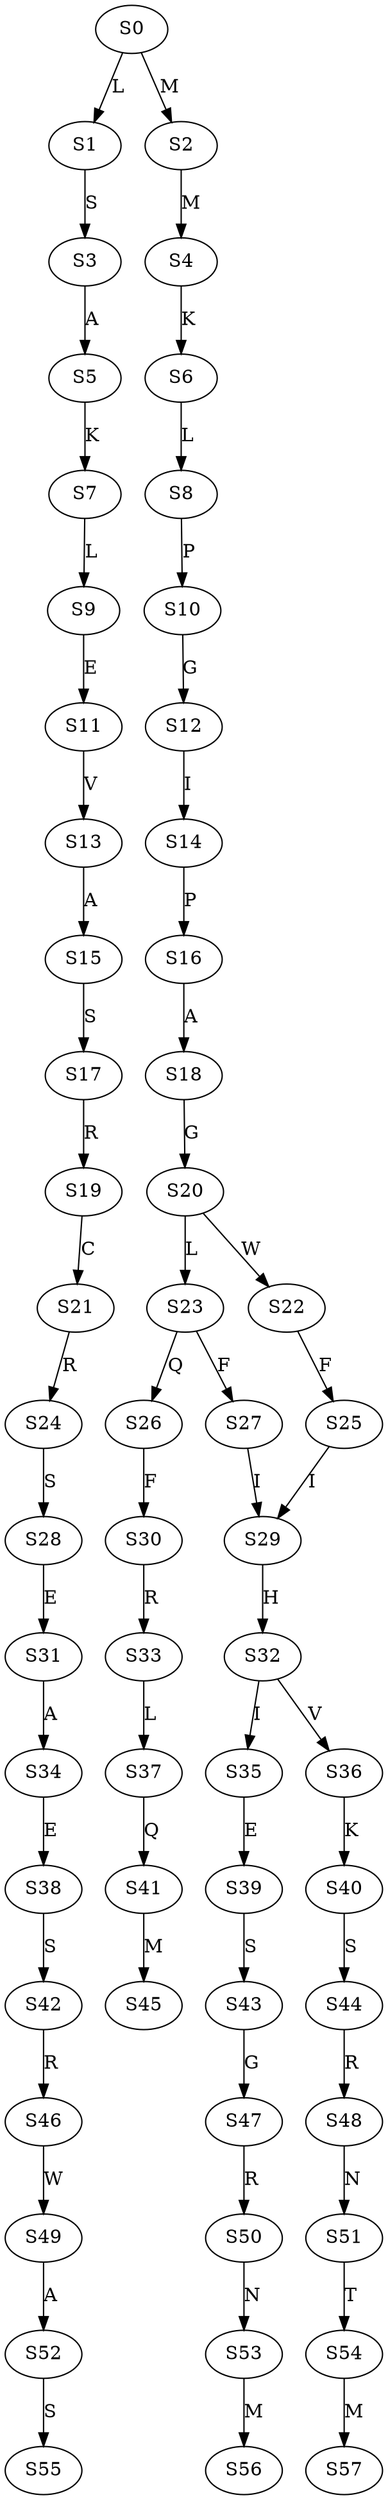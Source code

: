 strict digraph  {
	S0 -> S1 [ label = L ];
	S0 -> S2 [ label = M ];
	S1 -> S3 [ label = S ];
	S2 -> S4 [ label = M ];
	S3 -> S5 [ label = A ];
	S4 -> S6 [ label = K ];
	S5 -> S7 [ label = K ];
	S6 -> S8 [ label = L ];
	S7 -> S9 [ label = L ];
	S8 -> S10 [ label = P ];
	S9 -> S11 [ label = E ];
	S10 -> S12 [ label = G ];
	S11 -> S13 [ label = V ];
	S12 -> S14 [ label = I ];
	S13 -> S15 [ label = A ];
	S14 -> S16 [ label = P ];
	S15 -> S17 [ label = S ];
	S16 -> S18 [ label = A ];
	S17 -> S19 [ label = R ];
	S18 -> S20 [ label = G ];
	S19 -> S21 [ label = C ];
	S20 -> S22 [ label = W ];
	S20 -> S23 [ label = L ];
	S21 -> S24 [ label = R ];
	S22 -> S25 [ label = F ];
	S23 -> S26 [ label = Q ];
	S23 -> S27 [ label = F ];
	S24 -> S28 [ label = S ];
	S25 -> S29 [ label = I ];
	S26 -> S30 [ label = F ];
	S27 -> S29 [ label = I ];
	S28 -> S31 [ label = E ];
	S29 -> S32 [ label = H ];
	S30 -> S33 [ label = R ];
	S31 -> S34 [ label = A ];
	S32 -> S35 [ label = I ];
	S32 -> S36 [ label = V ];
	S33 -> S37 [ label = L ];
	S34 -> S38 [ label = E ];
	S35 -> S39 [ label = E ];
	S36 -> S40 [ label = K ];
	S37 -> S41 [ label = Q ];
	S38 -> S42 [ label = S ];
	S39 -> S43 [ label = S ];
	S40 -> S44 [ label = S ];
	S41 -> S45 [ label = M ];
	S42 -> S46 [ label = R ];
	S43 -> S47 [ label = G ];
	S44 -> S48 [ label = R ];
	S46 -> S49 [ label = W ];
	S47 -> S50 [ label = R ];
	S48 -> S51 [ label = N ];
	S49 -> S52 [ label = A ];
	S50 -> S53 [ label = N ];
	S51 -> S54 [ label = T ];
	S52 -> S55 [ label = S ];
	S53 -> S56 [ label = M ];
	S54 -> S57 [ label = M ];
}
